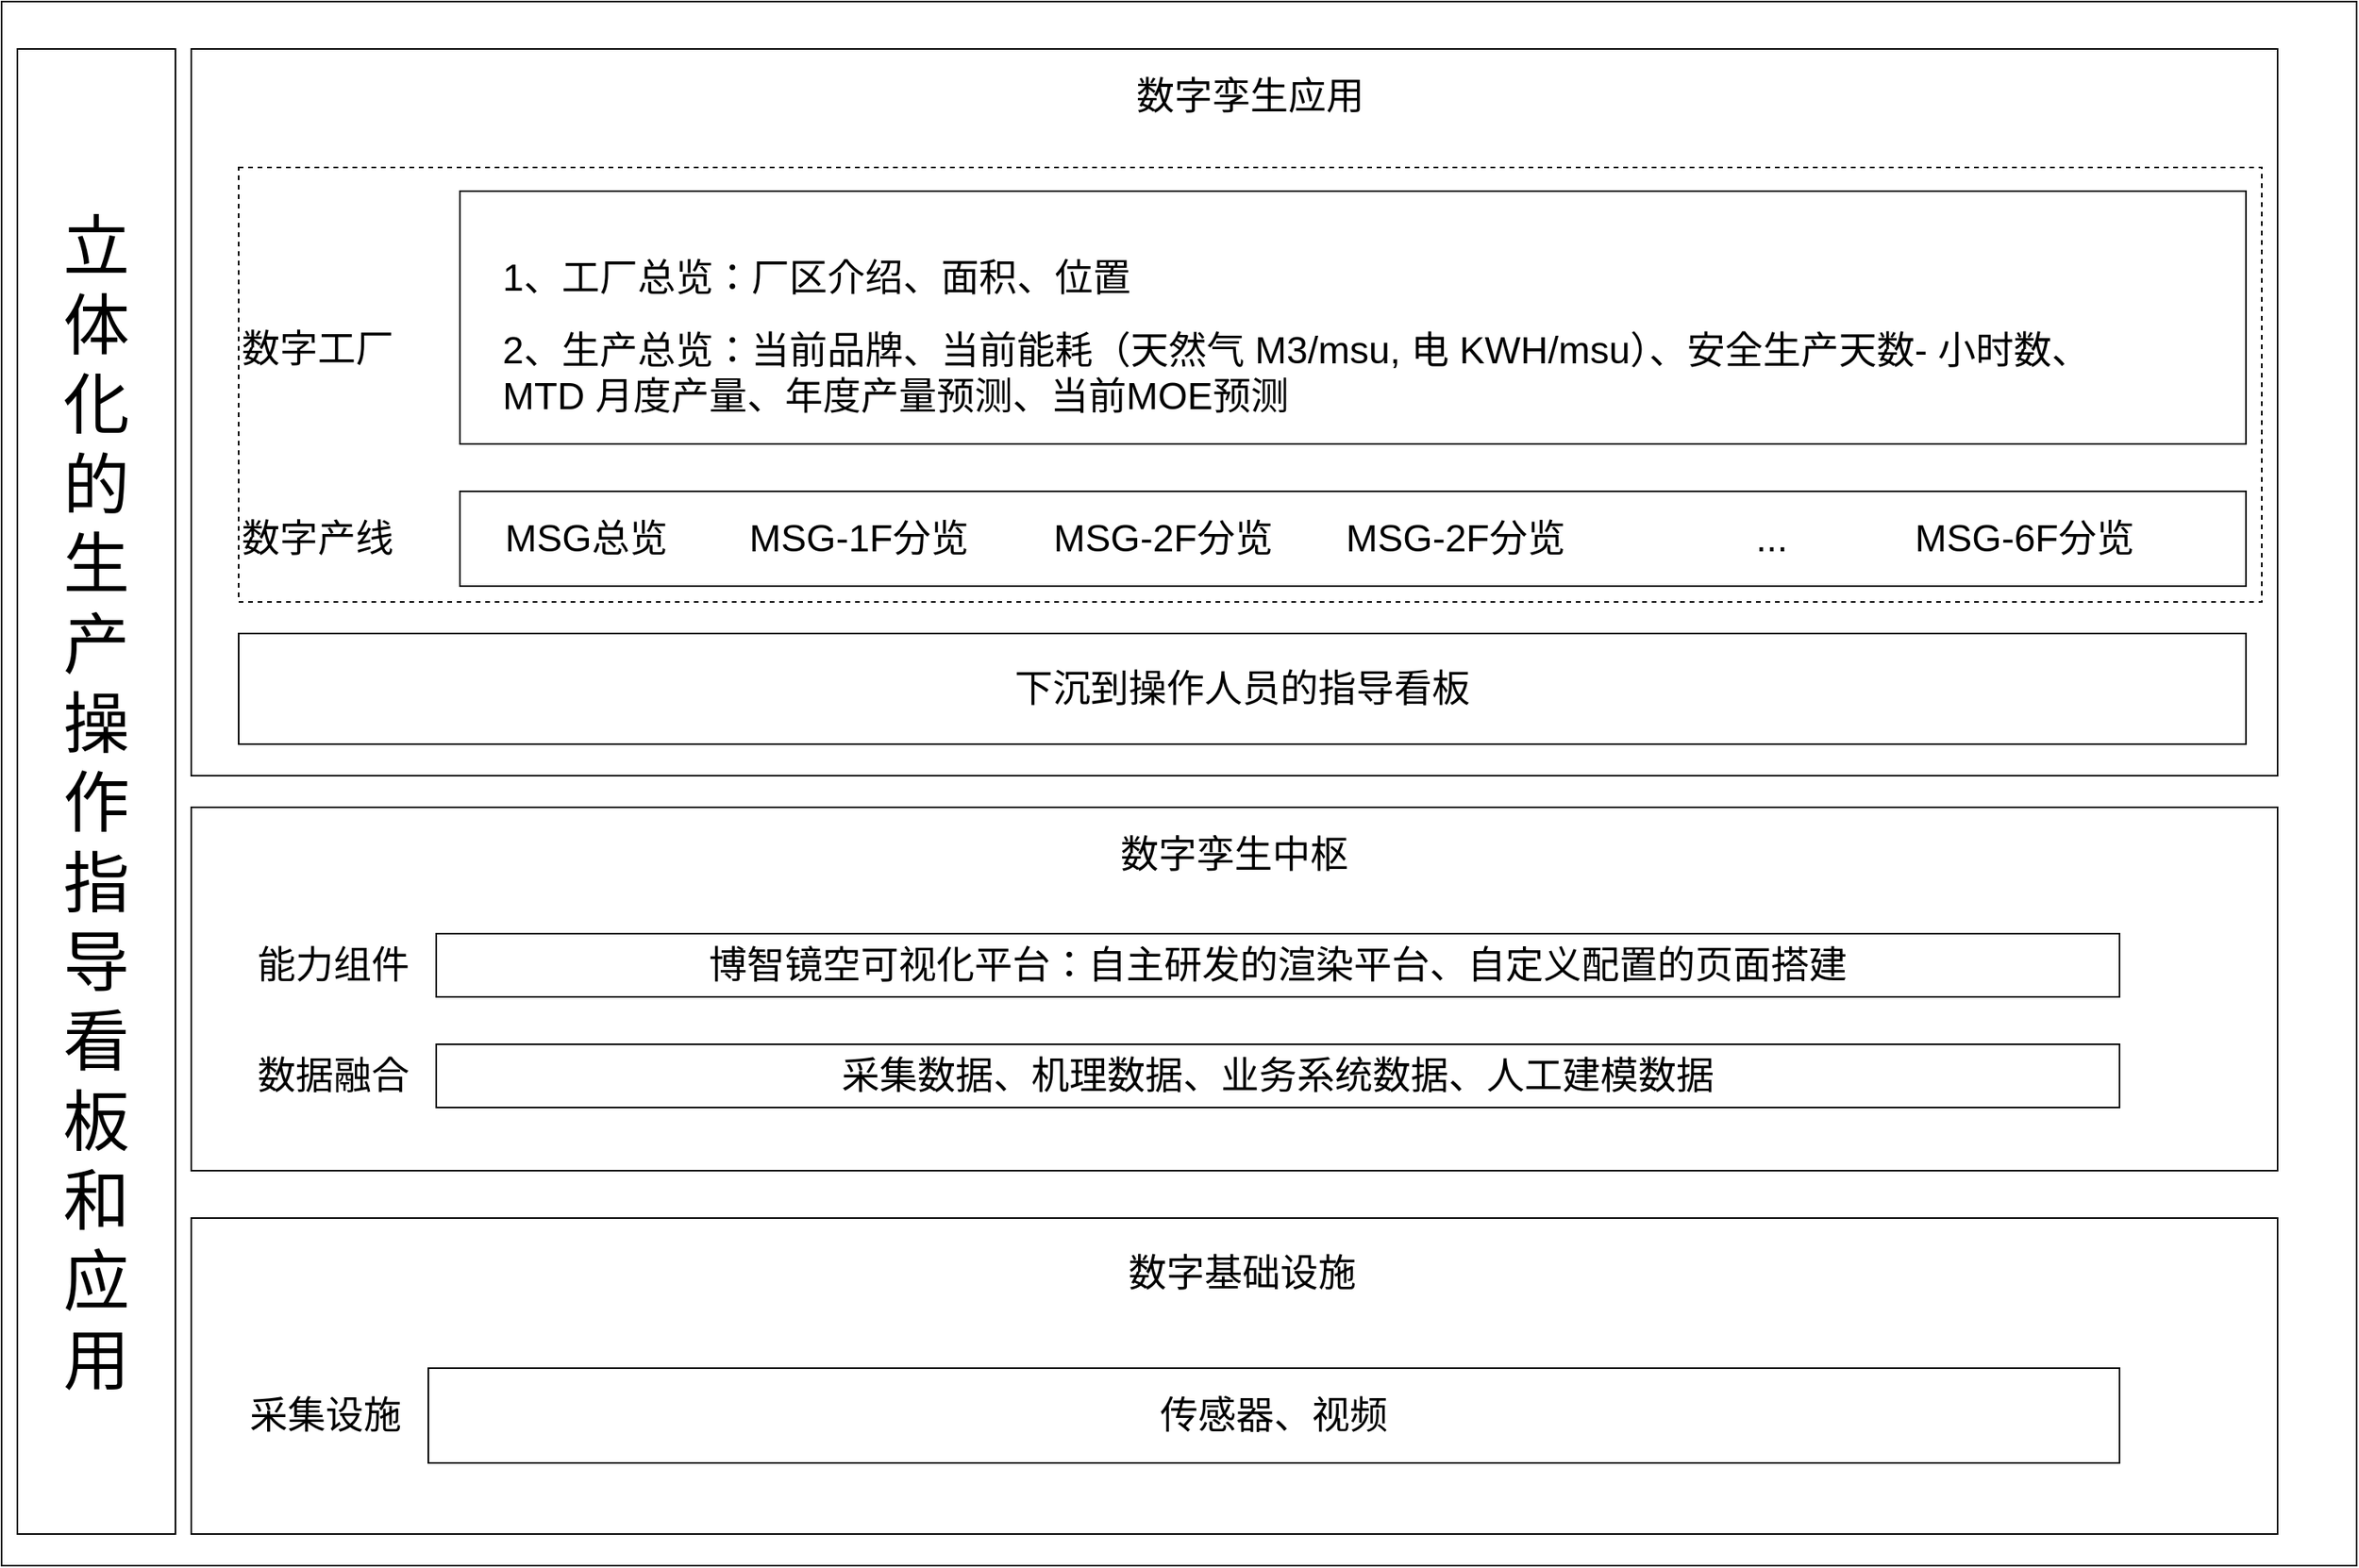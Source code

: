 <mxfile version="24.4.10" type="github">
  <diagram name="第 1 页" id="gCUOF_lLg9kGs2Vuu3xS">
    <mxGraphModel dx="3216" dy="2744" grid="1" gridSize="10" guides="1" tooltips="1" connect="1" arrows="1" fold="1" page="1" pageScale="1" pageWidth="827" pageHeight="1169" math="0" shadow="0">
      <root>
        <mxCell id="0" />
        <mxCell id="1" parent="0" />
        <mxCell id="cVOov0wrujAx7iTN1BO1-29" value="" style="rounded=0;whiteSpace=wrap;html=1;fillColor=none;" vertex="1" parent="1">
          <mxGeometry x="-20" y="-20" width="1490" height="990" as="geometry" />
        </mxCell>
        <mxCell id="cVOov0wrujAx7iTN1BO1-1" value="" style="rounded=0;whiteSpace=wrap;html=1;" vertex="1" parent="1">
          <mxGeometry x="100" y="750" width="1320" height="200" as="geometry" />
        </mxCell>
        <mxCell id="cVOov0wrujAx7iTN1BO1-2" value="数字基础设施" style="text;html=1;align=center;verticalAlign=middle;whiteSpace=wrap;rounded=0;fontSize=24;" vertex="1" parent="1">
          <mxGeometry x="680" y="740" width="170" height="90" as="geometry" />
        </mxCell>
        <mxCell id="cVOov0wrujAx7iTN1BO1-3" value="" style="rounded=0;whiteSpace=wrap;html=1;" vertex="1" parent="1">
          <mxGeometry x="100" y="490" width="1320" height="230" as="geometry" />
        </mxCell>
        <mxCell id="cVOov0wrujAx7iTN1BO1-4" value="数字孪生中枢" style="text;html=1;align=center;verticalAlign=middle;whiteSpace=wrap;rounded=0;fontSize=24;" vertex="1" parent="1">
          <mxGeometry x="670" y="500" width="180" height="40" as="geometry" />
        </mxCell>
        <mxCell id="cVOov0wrujAx7iTN1BO1-5" value="" style="rounded=0;whiteSpace=wrap;html=1;" vertex="1" parent="1">
          <mxGeometry x="100" y="10" width="1320" height="460" as="geometry" />
        </mxCell>
        <mxCell id="cVOov0wrujAx7iTN1BO1-6" value="数字孪生应用" style="text;html=1;align=center;verticalAlign=middle;whiteSpace=wrap;rounded=0;fontSize=24;" vertex="1" parent="1">
          <mxGeometry x="330" y="80" width="260" height="70" as="geometry" />
        </mxCell>
        <mxCell id="cVOov0wrujAx7iTN1BO1-7" value="采集设施" style="text;html=1;align=center;verticalAlign=middle;whiteSpace=wrap;rounded=0;fontSize=24;" vertex="1" parent="1">
          <mxGeometry x="100" y="830" width="170" height="90" as="geometry" />
        </mxCell>
        <mxCell id="cVOov0wrujAx7iTN1BO1-8" value="传感器、视频" style="rounded=0;whiteSpace=wrap;html=1;fontSize=24;" vertex="1" parent="1">
          <mxGeometry x="250" y="845" width="1070" height="60" as="geometry" />
        </mxCell>
        <mxCell id="cVOov0wrujAx7iTN1BO1-9" value="数据融合" style="text;html=1;align=center;verticalAlign=middle;whiteSpace=wrap;rounded=0;fontSize=24;" vertex="1" parent="1">
          <mxGeometry x="100" y="640" width="180" height="40" as="geometry" />
        </mxCell>
        <mxCell id="cVOov0wrujAx7iTN1BO1-10" value="采集数据、机理数据、业务系统数据、人工建模数据" style="rounded=0;whiteSpace=wrap;html=1;fontSize=24;" vertex="1" parent="1">
          <mxGeometry x="255" y="640" width="1065" height="40" as="geometry" />
        </mxCell>
        <mxCell id="cVOov0wrujAx7iTN1BO1-11" value="能力组件" style="text;html=1;align=center;verticalAlign=middle;whiteSpace=wrap;rounded=0;fontSize=24;" vertex="1" parent="1">
          <mxGeometry x="100" y="570" width="180" height="40" as="geometry" />
        </mxCell>
        <mxCell id="cVOov0wrujAx7iTN1BO1-12" value="博智镜空可视化平台：自主研发的渲染平台、自定义配置的页面搭建" style="rounded=0;whiteSpace=wrap;html=1;fontSize=24;" vertex="1" parent="1">
          <mxGeometry x="255" y="570" width="1065" height="40" as="geometry" />
        </mxCell>
        <mxCell id="cVOov0wrujAx7iTN1BO1-13" value="" style="rounded=0;whiteSpace=wrap;html=1;" vertex="1" parent="1">
          <mxGeometry x="270" y="100" width="1130" height="160" as="geometry" />
        </mxCell>
        <mxCell id="cVOov0wrujAx7iTN1BO1-14" value="数字工厂" style="text;html=1;align=center;verticalAlign=middle;whiteSpace=wrap;rounded=0;fontSize=24;" vertex="1" parent="1">
          <mxGeometry x="100" y="180" width="160" height="40" as="geometry" />
        </mxCell>
        <mxCell id="cVOov0wrujAx7iTN1BO1-15" value="1、工厂总览：厂区介绍、面积、位置" style="text;html=1;align=left;verticalAlign=middle;whiteSpace=wrap;rounded=0;fontSize=24;" vertex="1" parent="1">
          <mxGeometry x="295" y="140" width="860" height="30" as="geometry" />
        </mxCell>
        <mxCell id="cVOov0wrujAx7iTN1BO1-16" value="2、生产总览：&lt;span style=&quot;background-color: initial; font-size: 24px;&quot;&gt;当前品牌、&lt;/span&gt;&lt;span style=&quot;background-color: initial; font-size: 24px;&quot;&gt;当前能耗（天然气 M3/msu, 电 KWH/msu）、&lt;/span&gt;&lt;span style=&quot;background-color: initial; font-size: 24px;&quot;&gt;安全生产天数- 小时数、&lt;/span&gt;MTD 月度产量、年度产量预测、当前MOE预测" style="text;html=1;align=left;verticalAlign=middle;whiteSpace=wrap;rounded=0;fontSize=24;" vertex="1" parent="1">
          <mxGeometry x="295" y="190" width="1045" height="50" as="geometry" />
        </mxCell>
        <mxCell id="cVOov0wrujAx7iTN1BO1-17" value="数字产线" style="text;html=1;align=center;verticalAlign=middle;whiteSpace=wrap;rounded=0;fontSize=24;" vertex="1" parent="1">
          <mxGeometry x="100" y="300" width="160" height="40" as="geometry" />
        </mxCell>
        <mxCell id="cVOov0wrujAx7iTN1BO1-18" value="" style="rounded=0;whiteSpace=wrap;html=1;" vertex="1" parent="1">
          <mxGeometry x="270" y="290" width="1130" height="60" as="geometry" />
        </mxCell>
        <mxCell id="cVOov0wrujAx7iTN1BO1-19" value="MSG总览" style="text;html=1;align=center;verticalAlign=middle;whiteSpace=wrap;rounded=0;fontSize=24;" vertex="1" parent="1">
          <mxGeometry x="280" y="305" width="140" height="30" as="geometry" />
        </mxCell>
        <mxCell id="cVOov0wrujAx7iTN1BO1-20" value="MSG-1F分览" style="text;html=1;align=center;verticalAlign=middle;whiteSpace=wrap;rounded=0;fontSize=24;" vertex="1" parent="1">
          <mxGeometry x="435" y="305" width="175" height="30" as="geometry" />
        </mxCell>
        <mxCell id="cVOov0wrujAx7iTN1BO1-21" value="MSG-2F分览" style="text;html=1;align=center;verticalAlign=middle;whiteSpace=wrap;rounded=0;fontSize=24;" vertex="1" parent="1">
          <mxGeometry x="610" y="305" width="210" height="30" as="geometry" />
        </mxCell>
        <mxCell id="cVOov0wrujAx7iTN1BO1-22" value="MSG-2F分览" style="text;html=1;align=center;verticalAlign=middle;whiteSpace=wrap;rounded=0;fontSize=24;" vertex="1" parent="1">
          <mxGeometry x="800" y="305" width="200" height="30" as="geometry" />
        </mxCell>
        <mxCell id="cVOov0wrujAx7iTN1BO1-23" value="MSG-6F分览" style="text;html=1;align=center;verticalAlign=middle;whiteSpace=wrap;rounded=0;fontSize=24;" vertex="1" parent="1">
          <mxGeometry x="1170" y="305" width="180" height="30" as="geometry" />
        </mxCell>
        <mxCell id="cVOov0wrujAx7iTN1BO1-24" value="..." style="text;html=1;align=center;verticalAlign=middle;whiteSpace=wrap;rounded=0;fontSize=24;" vertex="1" parent="1">
          <mxGeometry x="1050" y="305" width="100" height="30" as="geometry" />
        </mxCell>
        <mxCell id="cVOov0wrujAx7iTN1BO1-28" value="" style="rounded=0;whiteSpace=wrap;html=1;fillColor=none;dashed=1;" vertex="1" parent="1">
          <mxGeometry x="130" y="85" width="1280" height="275" as="geometry" />
        </mxCell>
        <mxCell id="cVOov0wrujAx7iTN1BO1-25" value="下沉到操作人员的指导看板" style="rounded=0;whiteSpace=wrap;html=1;fontSize=24;" vertex="1" parent="1">
          <mxGeometry x="130" y="380" width="1270" height="70" as="geometry" />
        </mxCell>
        <mxCell id="cVOov0wrujAx7iTN1BO1-30" value="" style="rounded=0;whiteSpace=wrap;html=1;" vertex="1" parent="1">
          <mxGeometry x="-10" y="10" width="100" height="940" as="geometry" />
        </mxCell>
        <mxCell id="cVOov0wrujAx7iTN1BO1-31" value="立体化的生产操作指导看板和应用" style="text;html=1;align=center;verticalAlign=middle;whiteSpace=wrap;rounded=0;fontSize=42;" vertex="1" parent="1">
          <mxGeometry y="90" width="80" height="795" as="geometry" />
        </mxCell>
        <mxCell id="cVOov0wrujAx7iTN1BO1-34" value="数字孪生应用" style="text;html=1;align=center;verticalAlign=middle;whiteSpace=wrap;rounded=0;fontSize=24;" vertex="1" parent="1">
          <mxGeometry x="680" y="20" width="180" height="40" as="geometry" />
        </mxCell>
      </root>
    </mxGraphModel>
  </diagram>
</mxfile>
